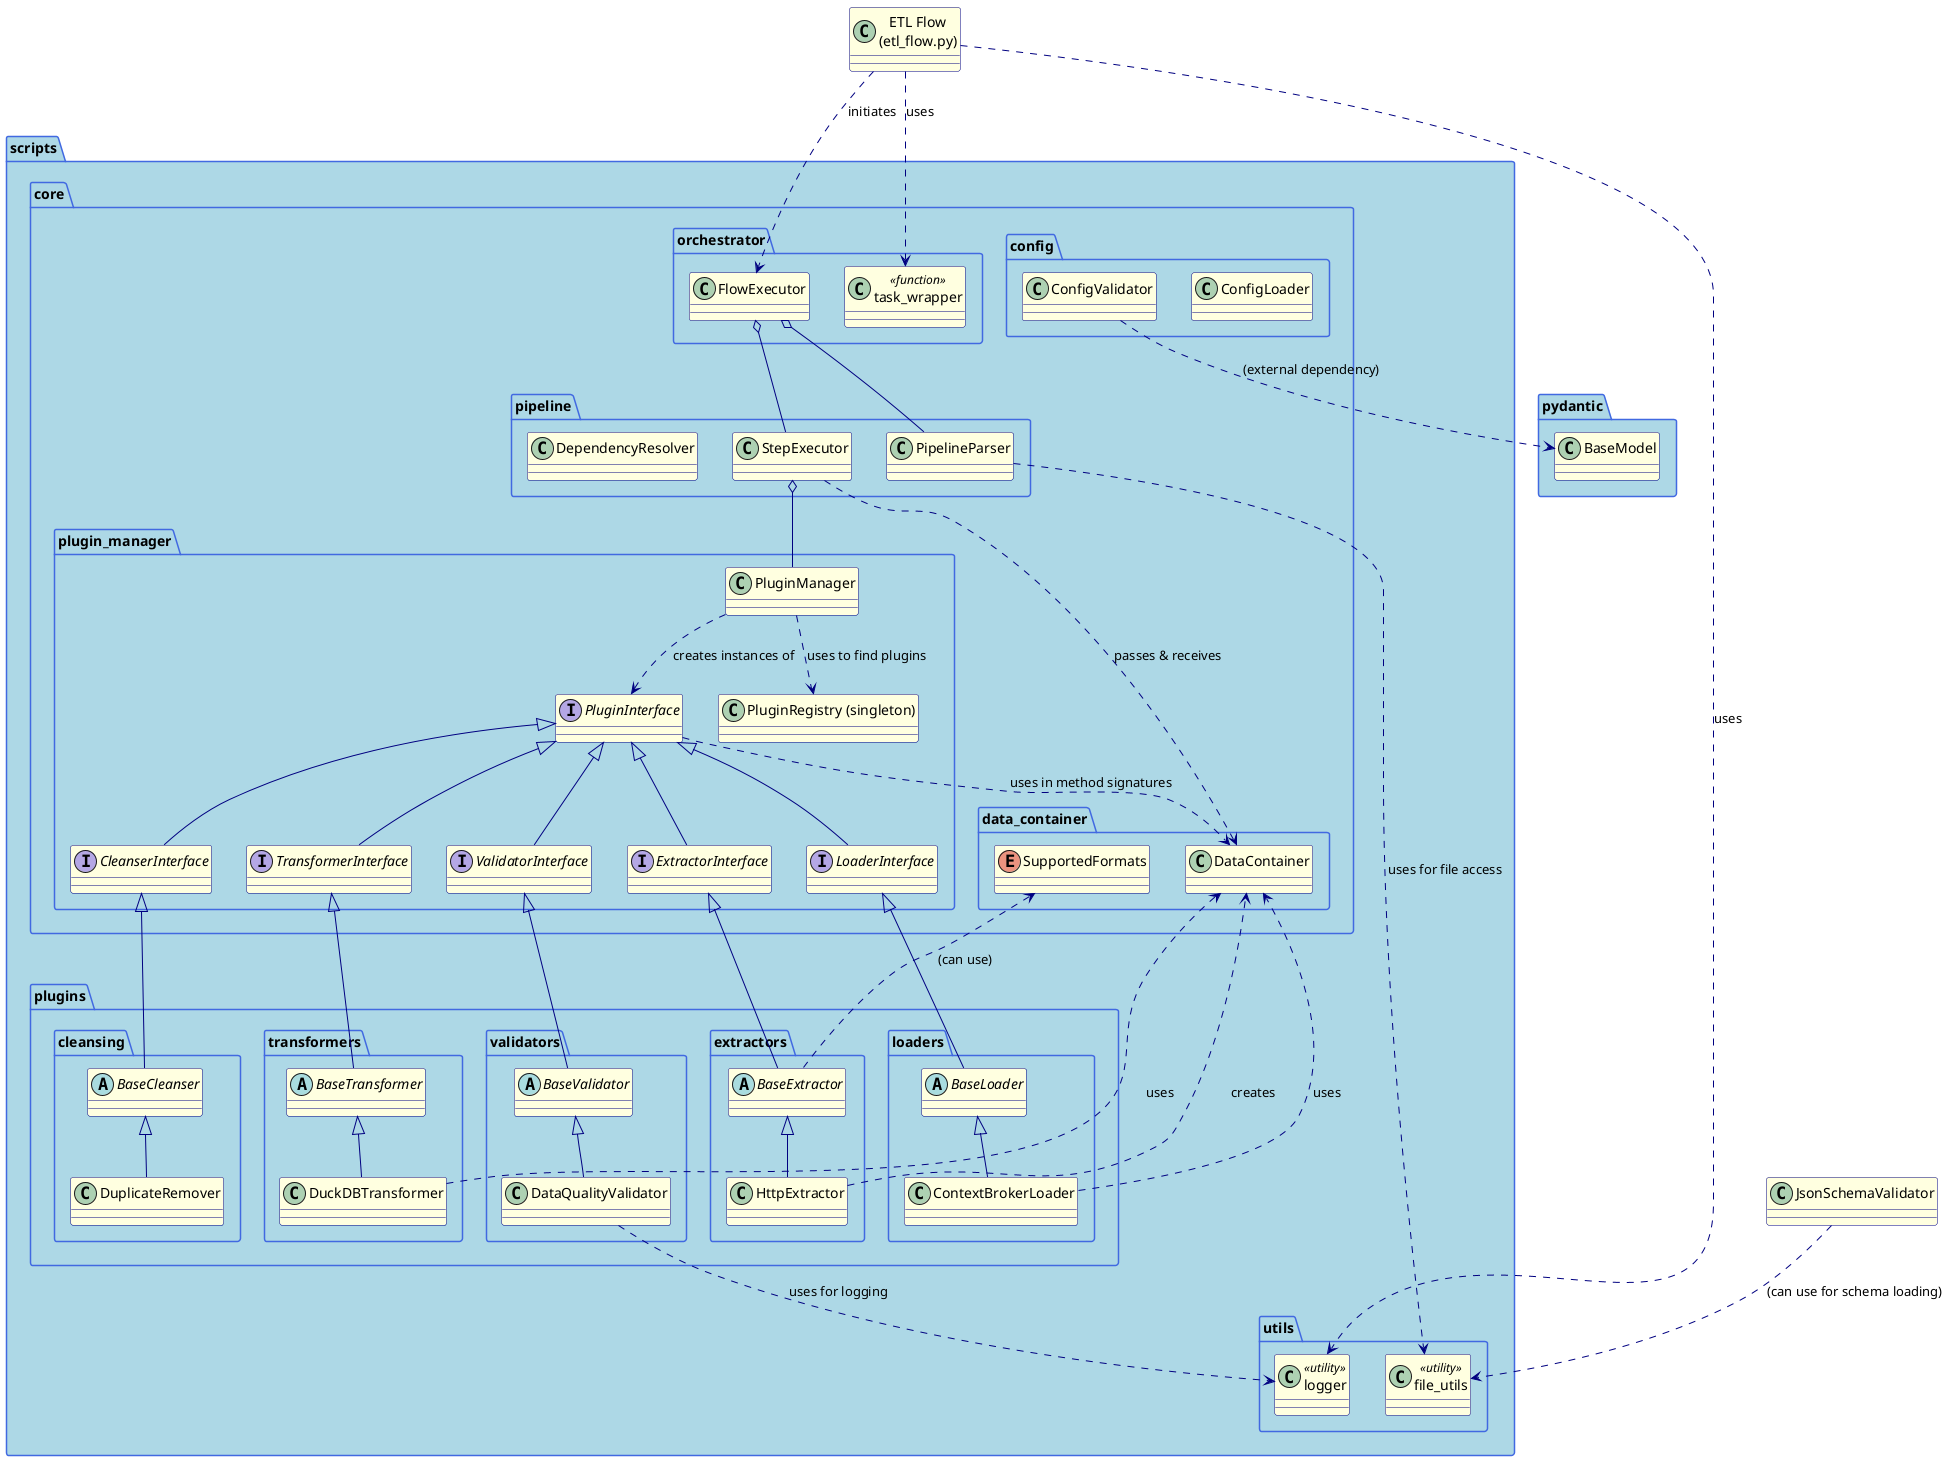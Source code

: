 @startuml ETL Framework - Fully Connected Class Diagram

' --- スタイル定義 ---
skinparam classAttributeIconSize 0
skinparam defaultFontName "Segoe UI", "Helvetica", "Arial"
skinparam package {
    BackgroundColor LightBlue
    BorderColor RoyalBlue
}
skinparam class {
    BackgroundColor LightYellow
    ArrowColor Navy
    BorderColor Navy
}
skinparam interface {
    BackgroundColor LightPink
    BorderColor Firebrick
}
skinparam enum {
    BackgroundColor LightGreen
}


' #############################################
' ###           CORE FRAMEWORK              ###
' #############################################
package "scripts.core" {

    package "orchestrator" {
        class FlowExecutor
        class "task_wrapper" as TaskWrapper <<function>>
    }

    package "pipeline" {
        class PipelineParser
        class StepExecutor
        class DependencyResolver
    }

    package "plugin_manager" {
        class PluginManager
        class "PluginRegistry (singleton)" as PluginRegistry
        interface PluginInterface
        interface ExtractorInterface
        interface CleanserInterface
        interface TransformerInterface
        interface ValidatorInterface
        interface LoaderInterface
    }

    package "data_container" {
        class DataContainer
        enum SupportedFormats
    }

    package "config" {
        class ConfigLoader
        class ConfigValidator
    }
}


' #############################################
' ###              PLUGINS                  ###
' #############################################
package "scripts.plugins" {

    package "extractors" {
        abstract class BaseExtractor
        class HttpExtractor
    }

    package "cleansing" {
        abstract class BaseCleanser
        class DuplicateRemover
    }

    package "transformers" {
        abstract class BaseTransformer
        class DuckDBTransformer
    }

    package "validators" {
        abstract class BaseValidator
        class DataQualityValidator
    }

    package "loaders" {
        abstract class BaseLoader
        class ContextBrokerLoader
    }
}


' #############################################
' ###             UTILITIES                 ###
' #############################################
package "scripts.utils" {
    class "file_utils" as FileUtils <<utility>>
    class "logger" as Logger <<utility>>
}


' #############################################
' ###            RELATIONSHIPS              ###
' #############################################

' --- トップレベルの起動フロー ---
class "ETL Flow\n(etl_flow.py)" as EtlFlowScript
EtlFlowScript ..> FlowExecutor : initiates
EtlFlowScript ..> Logger : uses

' --- オーケストレーションとパイプライン実行の中心的な流れ ---
FlowExecutor o-- PipelineParser
FlowExecutor o-- StepExecutor
' task_wrapper is now used inside the EtlFlowScript
EtlFlowScript ..> TaskWrapper : uses
StepExecutor o-- PluginManager
StepExecutor ..> DataContainer : passes & receives

' --- パーサーとリゾルバ ---
PipelineParser ..> FileUtils : uses for file access
' FlowExecutor ..> DependencyResolver : (future use)

' --- プラグイン管理 ---
PluginManager ..> PluginRegistry : uses to find plugins
PluginManager ..> PluginInterface : creates instances of

' --- インターフェースとベースクラスの継承 ---
PluginInterface <|-- ExtractorInterface
PluginInterface <|-- CleanserInterface
PluginInterface <|-- TransformerInterface
PluginInterface <|-- ValidatorInterface
PluginInterface <|-- LoaderInterface

ExtractorInterface <|-- BaseExtractor
CleanserInterface <|-- BaseCleanser
TransformerInterface <|-- BaseTransformer
ValidatorInterface <|-- BaseValidator
LoaderInterface <|-- BaseLoader

' --- すべての具象プラグインは対応するBaseクラスを継承 ---
BaseExtractor <|-- HttpExtractor
BaseCleanser <|-- DuplicateRemover
BaseTransformer <|-- DuckDBTransformer
BaseValidator <|-- DataQualityValidator
BaseLoader <|-- ContextBrokerLoader

' --- 各プラグインとDataContainer/Utilsの利用関係 ---
' すべてのプラグインはDataContainerとLoggerを利用する (代表例)
HttpExtractor ..> DataContainer : creates
DuckDBTransformer ..> DataContainer : uses
ContextBrokerLoader ..> DataContainer : uses
DataQualityValidator ..> Logger : uses for logging

' --- data_containerとconfigパッケージの利用 ---
PluginInterface ..> DataContainer : uses in method signatures
BaseExtractor ..> SupportedFormats : (can use)
JsonSchemaValidator ..> FileUtils : (can use for schema loading)
ConfigValidator ..> "pydantic.BaseModel" : (external dependency)

@enduml